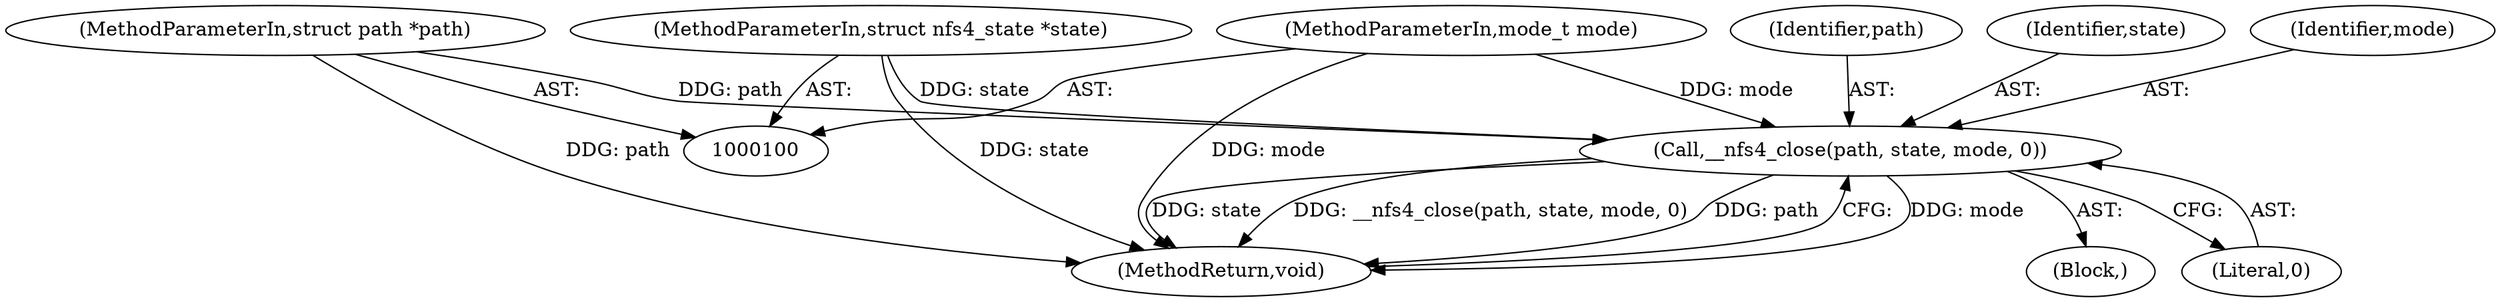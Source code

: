 digraph "1_linux_dc0b027dfadfcb8a5504f7d8052754bf8d501ab9_27@API" {
"1000105" [label="(Call,__nfs4_close(path, state, mode, 0))"];
"1000101" [label="(MethodParameterIn,struct path *path)"];
"1000102" [label="(MethodParameterIn,struct nfs4_state *state)"];
"1000103" [label="(MethodParameterIn,mode_t mode)"];
"1000106" [label="(Identifier,path)"];
"1000110" [label="(MethodReturn,void)"];
"1000101" [label="(MethodParameterIn,struct path *path)"];
"1000105" [label="(Call,__nfs4_close(path, state, mode, 0))"];
"1000102" [label="(MethodParameterIn,struct nfs4_state *state)"];
"1000104" [label="(Block,)"];
"1000107" [label="(Identifier,state)"];
"1000108" [label="(Identifier,mode)"];
"1000103" [label="(MethodParameterIn,mode_t mode)"];
"1000109" [label="(Literal,0)"];
"1000105" -> "1000104"  [label="AST: "];
"1000105" -> "1000109"  [label="CFG: "];
"1000106" -> "1000105"  [label="AST: "];
"1000107" -> "1000105"  [label="AST: "];
"1000108" -> "1000105"  [label="AST: "];
"1000109" -> "1000105"  [label="AST: "];
"1000110" -> "1000105"  [label="CFG: "];
"1000105" -> "1000110"  [label="DDG: mode"];
"1000105" -> "1000110"  [label="DDG: state"];
"1000105" -> "1000110"  [label="DDG: __nfs4_close(path, state, mode, 0)"];
"1000105" -> "1000110"  [label="DDG: path"];
"1000101" -> "1000105"  [label="DDG: path"];
"1000102" -> "1000105"  [label="DDG: state"];
"1000103" -> "1000105"  [label="DDG: mode"];
"1000101" -> "1000100"  [label="AST: "];
"1000101" -> "1000110"  [label="DDG: path"];
"1000102" -> "1000100"  [label="AST: "];
"1000102" -> "1000110"  [label="DDG: state"];
"1000103" -> "1000100"  [label="AST: "];
"1000103" -> "1000110"  [label="DDG: mode"];
}
